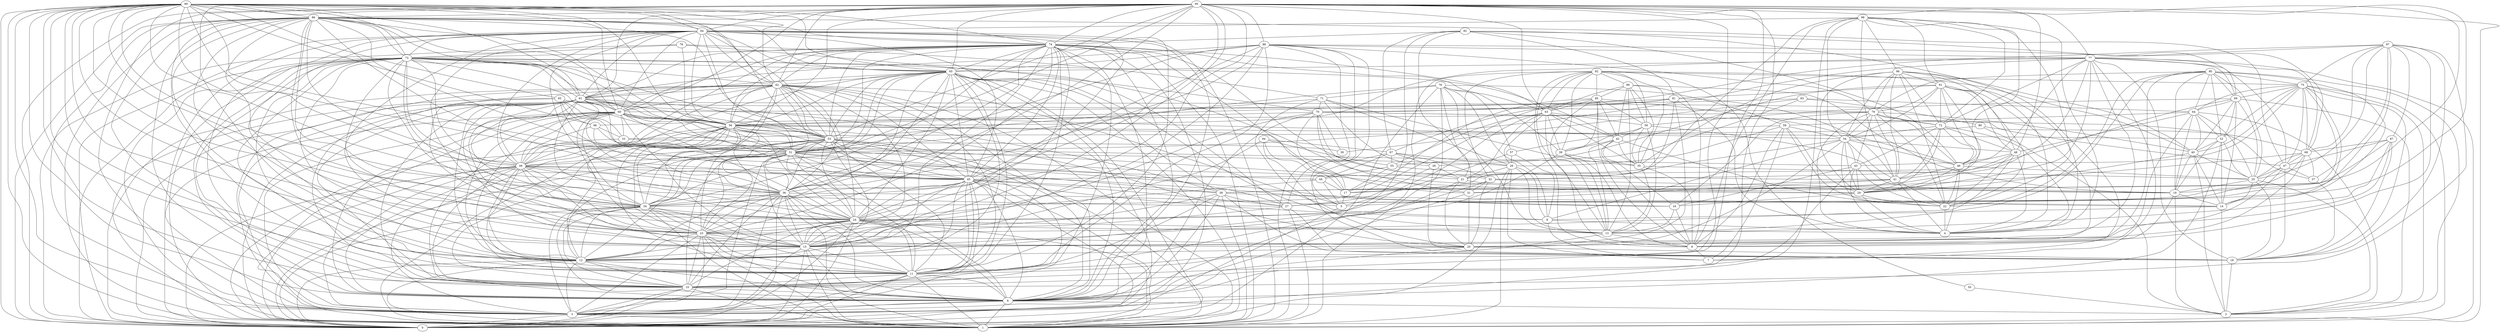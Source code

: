 digraph "sensornet-topology" {
label = "";
rankdir="BT";"0"->"3" [arrowhead = "both"] 
"0"->"6" [arrowhead = "both"] 
"0"->"10" [arrowhead = "both"] 
"0"->"11" [arrowhead = "both"] 
"0"->"12" [arrowhead = "both"] 
"0"->"15" [arrowhead = "both"] 
"0"->"23" [arrowhead = "both"] 
"0"->"24" [arrowhead = "both"] 
"0"->"26" [arrowhead = "both"] 
"0"->"34" [arrowhead = "both"] 
"0"->"36" [arrowhead = "both"] 
"0"->"45" [arrowhead = "both"] 
"0"->"49" [arrowhead = "both"] 
"0"->"53" [arrowhead = "both"] 
"0"->"56" [arrowhead = "both"] 
"0"->"60" [arrowhead = "both"] 
"0"->"61" [arrowhead = "both"] 
"0"->"62" [arrowhead = "both"] 
"0"->"65" [arrowhead = "both"] 
"0"->"73" [arrowhead = "both"] 
"0"->"74" [arrowhead = "both"] 
"0"->"75" [arrowhead = "both"] 
"0"->"76" [arrowhead = "both"] 
"0"->"78" [arrowhead = "both"] 
"0"->"84" [arrowhead = "both"] 
"0"->"86" [arrowhead = "both"] 
"0"->"95" [arrowhead = "both"] 
"0"->"99" [arrowhead = "both"] 
"1"->"3" [arrowhead = "both"] 
"1"->"6" [arrowhead = "both"] 
"1"->"10" [arrowhead = "both"] 
"1"->"11" [arrowhead = "both"] 
"1"->"12" [arrowhead = "both"] 
"1"->"15" [arrowhead = "both"] 
"1"->"23" [arrowhead = "both"] 
"1"->"24" [arrowhead = "both"] 
"1"->"26" [arrowhead = "both"] 
"1"->"27" [arrowhead = "both"] 
"1"->"34" [arrowhead = "both"] 
"1"->"36" [arrowhead = "both"] 
"1"->"38" [arrowhead = "both"] 
"1"->"45" [arrowhead = "both"] 
"1"->"49" [arrowhead = "both"] 
"1"->"53" [arrowhead = "both"] 
"1"->"56" [arrowhead = "both"] 
"1"->"60" [arrowhead = "both"] 
"1"->"61" [arrowhead = "both"] 
"1"->"62" [arrowhead = "both"] 
"1"->"65" [arrowhead = "both"] 
"1"->"73" [arrowhead = "both"] 
"1"->"74" [arrowhead = "both"] 
"1"->"76" [arrowhead = "both"] 
"1"->"77" [arrowhead = "both"] 
"1"->"84" [arrowhead = "both"] 
"1"->"86" [arrowhead = "both"] 
"1"->"88" [arrowhead = "both"] 
"1"->"93" [arrowhead = "both"] 
"1"->"95" [arrowhead = "both"] 
"1"->"99" [arrowhead = "both"] 
"2"->"6" [arrowhead = "both"] 
"2"->"14" [arrowhead = "both"] 
"2"->"18" [arrowhead = "both"] 
"2"->"19" [arrowhead = "both"] 
"2"->"25" [arrowhead = "both"] 
"2"->"40" [arrowhead = "both"] 
"2"->"50" [arrowhead = "both"] 
"2"->"64" [arrowhead = "both"] 
"2"->"69" [arrowhead = "both"] 
"2"->"75" [arrowhead = "both"] 
"2"->"80" [arrowhead = "both"] 
"2"->"90" [arrowhead = "both"] 
"3"->"5" [arrowhead = "both"] 
"3"->"6" [arrowhead = "both"] 
"3"->"10" [arrowhead = "both"] 
"3"->"11" [arrowhead = "both"] 
"3"->"12" [arrowhead = "both"] 
"3"->"15" [arrowhead = "both"] 
"3"->"23" [arrowhead = "both"] 
"3"->"24" [arrowhead = "both"] 
"3"->"34" [arrowhead = "both"] 
"3"->"36" [arrowhead = "both"] 
"3"->"45" [arrowhead = "both"] 
"3"->"49" [arrowhead = "both"] 
"3"->"51" [arrowhead = "both"] 
"3"->"56" [arrowhead = "both"] 
"3"->"60" [arrowhead = "both"] 
"3"->"61" [arrowhead = "both"] 
"3"->"62" [arrowhead = "both"] 
"3"->"65" [arrowhead = "both"] 
"3"->"73" [arrowhead = "both"] 
"3"->"74" [arrowhead = "both"] 
"3"->"84" [arrowhead = "both"] 
"3"->"86" [arrowhead = "both"] 
"3"->"95" [arrowhead = "both"] 
"3"->"98" [arrowhead = "both"] 
"3"->"99" [arrowhead = "both"] 
"4"->"9" [arrowhead = "both"] 
"4"->"22" [arrowhead = "both"] 
"4"->"29" [arrowhead = "both"] 
"4"->"41" [arrowhead = "both"] 
"4"->"43" [arrowhead = "both"] 
"4"->"46" [arrowhead = "both"] 
"4"->"48" [arrowhead = "both"] 
"4"->"72" [arrowhead = "both"] 
"4"->"79" [arrowhead = "both"] 
"4"->"81" [arrowhead = "both"] 
"4"->"87" [arrowhead = "both"] 
"4"->"91" [arrowhead = "both"] 
"4"->"93" [arrowhead = "both"] 
"4"->"96" [arrowhead = "both"] 
"4"->"98" [arrowhead = "both"] 
"5"->"17" [arrowhead = "both"] 
"5"->"36" [arrowhead = "both"] 
"5"->"41" [arrowhead = "both"] 
"5"->"44" [arrowhead = "both"] 
"5"->"57" [arrowhead = "both"] 
"5"->"67" [arrowhead = "both"] 
"5"->"94" [arrowhead = "both"] 
"6"->"10" [arrowhead = "both"] 
"6"->"11" [arrowhead = "both"] 
"6"->"12" [arrowhead = "both"] 
"6"->"15" [arrowhead = "both"] 
"6"->"20" [arrowhead = "both"] 
"6"->"23" [arrowhead = "both"] 
"6"->"24" [arrowhead = "both"] 
"6"->"31" [arrowhead = "both"] 
"6"->"34" [arrowhead = "both"] 
"6"->"36" [arrowhead = "both"] 
"6"->"38" [arrowhead = "both"] 
"6"->"45" [arrowhead = "both"] 
"6"->"49" [arrowhead = "both"] 
"6"->"51" [arrowhead = "both"] 
"6"->"52" [arrowhead = "both"] 
"6"->"53" [arrowhead = "both"] 
"6"->"60" [arrowhead = "both"] 
"6"->"61" [arrowhead = "both"] 
"6"->"62" [arrowhead = "both"] 
"6"->"65" [arrowhead = "both"] 
"6"->"70" [arrowhead = "both"] 
"6"->"73" [arrowhead = "both"] 
"6"->"74" [arrowhead = "both"] 
"6"->"84" [arrowhead = "both"] 
"6"->"86" [arrowhead = "both"] 
"6"->"92" [arrowhead = "both"] 
"6"->"95" [arrowhead = "both"] 
"6"->"99" [arrowhead = "both"] 
"7"->"8" [arrowhead = "both"] 
"7"->"9" [arrowhead = "both"] 
"7"->"26" [arrowhead = "both"] 
"7"->"59" [arrowhead = "both"] 
"7"->"77" [arrowhead = "both"] 
"7"->"96" [arrowhead = "both"] 
"8"->"13" [arrowhead = "both"] 
"8"->"16" [arrowhead = "both"] 
"8"->"19" [arrowhead = "both"] 
"8"->"35" [arrowhead = "both"] 
"8"->"39" [arrowhead = "both"] 
"8"->"42" [arrowhead = "both"] 
"8"->"59" [arrowhead = "both"] 
"8"->"63" [arrowhead = "both"] 
"8"->"64" [arrowhead = "both"] 
"8"->"85" [arrowhead = "both"] 
"8"->"89" [arrowhead = "both"] 
"8"->"90" [arrowhead = "both"] 
"8"->"92" [arrowhead = "both"] 
"8"->"98" [arrowhead = "both"] 
"9"->"14" [arrowhead = "both"] 
"9"->"26" [arrowhead = "both"] 
"9"->"45" [arrowhead = "both"] 
"9"->"54" [arrowhead = "both"] 
"9"->"57" [arrowhead = "both"] 
"9"->"62" [arrowhead = "both"] 
"9"->"76" [arrowhead = "both"] 
"10"->"11" [arrowhead = "both"] 
"10"->"12" [arrowhead = "both"] 
"10"->"23" [arrowhead = "both"] 
"10"->"24" [arrowhead = "both"] 
"10"->"33" [arrowhead = "both"] 
"10"->"34" [arrowhead = "both"] 
"10"->"36" [arrowhead = "both"] 
"10"->"43" [arrowhead = "both"] 
"10"->"45" [arrowhead = "both"] 
"10"->"49" [arrowhead = "both"] 
"10"->"51" [arrowhead = "both"] 
"10"->"53" [arrowhead = "both"] 
"10"->"56" [arrowhead = "both"] 
"10"->"61" [arrowhead = "both"] 
"10"->"62" [arrowhead = "both"] 
"10"->"73" [arrowhead = "both"] 
"10"->"74" [arrowhead = "both"] 
"10"->"84" [arrowhead = "both"] 
"10"->"86" [arrowhead = "both"] 
"10"->"95" [arrowhead = "both"] 
"10"->"97" [arrowhead = "both"] 
"10"->"99" [arrowhead = "both"] 
"11"->"12" [arrowhead = "both"] 
"11"->"13" [arrowhead = "both"] 
"11"->"15" [arrowhead = "both"] 
"11"->"21" [arrowhead = "both"] 
"11"->"23" [arrowhead = "both"] 
"11"->"24" [arrowhead = "both"] 
"11"->"34" [arrowhead = "both"] 
"11"->"36" [arrowhead = "both"] 
"11"->"38" [arrowhead = "both"] 
"11"->"45" [arrowhead = "both"] 
"11"->"49" [arrowhead = "both"] 
"11"->"51" [arrowhead = "both"] 
"11"->"53" [arrowhead = "both"] 
"11"->"56" [arrowhead = "both"] 
"11"->"60" [arrowhead = "both"] 
"11"->"62" [arrowhead = "both"] 
"11"->"65" [arrowhead = "both"] 
"11"->"73" [arrowhead = "both"] 
"11"->"74" [arrowhead = "both"] 
"11"->"84" [arrowhead = "both"] 
"11"->"86" [arrowhead = "both"] 
"11"->"88" [arrowhead = "both"] 
"11"->"95" [arrowhead = "both"] 
"11"->"99" [arrowhead = "both"] 
"12"->"15" [arrowhead = "both"] 
"12"->"20" [arrowhead = "both"] 
"12"->"23" [arrowhead = "both"] 
"12"->"24" [arrowhead = "both"] 
"12"->"34" [arrowhead = "both"] 
"12"->"36" [arrowhead = "both"] 
"12"->"45" [arrowhead = "both"] 
"12"->"49" [arrowhead = "both"] 
"12"->"51" [arrowhead = "both"] 
"12"->"53" [arrowhead = "both"] 
"12"->"56" [arrowhead = "both"] 
"12"->"60" [arrowhead = "both"] 
"12"->"61" [arrowhead = "both"] 
"12"->"65" [arrowhead = "both"] 
"12"->"73" [arrowhead = "both"] 
"12"->"74" [arrowhead = "both"] 
"12"->"82" [arrowhead = "both"] 
"12"->"84" [arrowhead = "both"] 
"12"->"86" [arrowhead = "both"] 
"12"->"95" [arrowhead = "both"] 
"12"->"99" [arrowhead = "both"] 
"13"->"16" [arrowhead = "both"] 
"13"->"24" [arrowhead = "both"] 
"13"->"26" [arrowhead = "both"] 
"13"->"35" [arrowhead = "both"] 
"13"->"39" [arrowhead = "both"] 
"13"->"42" [arrowhead = "both"] 
"13"->"58" [arrowhead = "both"] 
"13"->"65" [arrowhead = "both"] 
"13"->"76" [arrowhead = "both"] 
"13"->"85" [arrowhead = "both"] 
"13"->"87" [arrowhead = "both"] 
"13"->"89" [arrowhead = "both"] 
"13"->"90" [arrowhead = "both"] 
"13"->"92" [arrowhead = "both"] 
"14"->"19" [arrowhead = "both"] 
"14"->"25" [arrowhead = "both"] 
"14"->"38" [arrowhead = "both"] 
"14"->"40" [arrowhead = "both"] 
"14"->"52" [arrowhead = "both"] 
"14"->"59" [arrowhead = "both"] 
"14"->"69" [arrowhead = "both"] 
"14"->"75" [arrowhead = "both"] 
"14"->"90" [arrowhead = "both"] 
"15"->"23" [arrowhead = "both"] 
"15"->"24" [arrowhead = "both"] 
"15"->"27" [arrowhead = "both"] 
"15"->"34" [arrowhead = "both"] 
"15"->"36" [arrowhead = "both"] 
"15"->"38" [arrowhead = "both"] 
"15"->"39" [arrowhead = "both"] 
"15"->"45" [arrowhead = "both"] 
"15"->"49" [arrowhead = "both"] 
"15"->"51" [arrowhead = "both"] 
"15"->"53" [arrowhead = "both"] 
"15"->"56" [arrowhead = "both"] 
"15"->"61" [arrowhead = "both"] 
"15"->"62" [arrowhead = "both"] 
"15"->"73" [arrowhead = "both"] 
"15"->"74" [arrowhead = "both"] 
"15"->"77" [arrowhead = "both"] 
"15"->"84" [arrowhead = "both"] 
"15"->"86" [arrowhead = "both"] 
"15"->"88" [arrowhead = "both"] 
"15"->"91" [arrowhead = "both"] 
"15"->"94" [arrowhead = "both"] 
"15"->"95" [arrowhead = "both"] 
"15"->"99" [arrowhead = "both"] 
"16"->"29" [arrowhead = "both"] 
"16"->"42" [arrowhead = "both"] 
"16"->"43" [arrowhead = "both"] 
"16"->"49" [arrowhead = "both"] 
"16"->"79" [arrowhead = "both"] 
"16"->"93" [arrowhead = "both"] 
"17"->"32" [arrowhead = "both"] 
"17"->"44" [arrowhead = "both"] 
"17"->"55" [arrowhead = "both"] 
"17"->"70" [arrowhead = "both"] 
"17"->"74" [arrowhead = "both"] 
"17"->"85" [arrowhead = "both"] 
"17"->"94" [arrowhead = "both"] 
"17"->"98" [arrowhead = "both"] 
"18"->"20" [arrowhead = "both"] 
"18"->"25" [arrowhead = "both"] 
"18"->"27" [arrowhead = "both"] 
"18"->"28" [arrowhead = "both"] 
"18"->"37" [arrowhead = "both"] 
"18"->"38" [arrowhead = "both"] 
"18"->"47" [arrowhead = "both"] 
"18"->"75" [arrowhead = "both"] 
"18"->"77" [arrowhead = "both"] 
"18"->"87" [arrowhead = "both"] 
"18"->"88" [arrowhead = "both"] 
"18"->"97" [arrowhead = "both"] 
"19"->"21" [arrowhead = "both"] 
"19"->"25" [arrowhead = "both"] 
"19"->"32" [arrowhead = "both"] 
"19"->"40" [arrowhead = "both"] 
"19"->"52" [arrowhead = "both"] 
"19"->"58" [arrowhead = "both"] 
"19"->"64" [arrowhead = "both"] 
"19"->"75" [arrowhead = "both"] 
"19"->"89" [arrowhead = "both"] 
"19"->"90" [arrowhead = "both"] 
"20"->"21" [arrowhead = "both"] 
"20"->"23" [arrowhead = "both"] 
"20"->"31" [arrowhead = "both"] 
"20"->"32" [arrowhead = "both"] 
"20"->"47" [arrowhead = "both"] 
"20"->"54" [arrowhead = "both"] 
"20"->"56" [arrowhead = "both"] 
"20"->"68" [arrowhead = "both"] 
"20"->"71" [arrowhead = "both"] 
"20"->"73" [arrowhead = "both"] 
"20"->"81" [arrowhead = "both"] 
"20"->"97" [arrowhead = "both"] 
"21"->"26" [arrowhead = "both"] 
"21"->"28" [arrowhead = "both"] 
"21"->"54" [arrowhead = "both"] 
"21"->"63" [arrowhead = "both"] 
"21"->"70" [arrowhead = "both"] 
"21"->"76" [arrowhead = "both"] 
"21"->"78" [arrowhead = "both"] 
"22"->"29" [arrowhead = "both"] 
"22"->"41" [arrowhead = "both"] 
"22"->"42" [arrowhead = "both"] 
"22"->"43" [arrowhead = "both"] 
"22"->"46" [arrowhead = "both"] 
"22"->"48" [arrowhead = "both"] 
"22"->"54" [arrowhead = "both"] 
"22"->"79" [arrowhead = "both"] 
"22"->"90" [arrowhead = "both"] 
"22"->"91" [arrowhead = "both"] 
"22"->"96" [arrowhead = "both"] 
"22"->"98" [arrowhead = "both"] 
"23"->"24" [arrowhead = "both"] 
"23"->"34" [arrowhead = "both"] 
"23"->"36" [arrowhead = "both"] 
"23"->"48" [arrowhead = "both"] 
"23"->"49" [arrowhead = "both"] 
"23"->"51" [arrowhead = "both"] 
"23"->"53" [arrowhead = "both"] 
"23"->"56" [arrowhead = "both"] 
"23"->"60" [arrowhead = "both"] 
"23"->"61" [arrowhead = "both"] 
"23"->"62" [arrowhead = "both"] 
"23"->"65" [arrowhead = "both"] 
"23"->"70" [arrowhead = "both"] 
"23"->"74" [arrowhead = "both"] 
"23"->"84" [arrowhead = "both"] 
"23"->"86" [arrowhead = "both"] 
"23"->"99" [arrowhead = "both"] 
"24"->"32" [arrowhead = "both"] 
"24"->"34" [arrowhead = "both"] 
"24"->"36" [arrowhead = "both"] 
"24"->"44" [arrowhead = "both"] 
"24"->"45" [arrowhead = "both"] 
"24"->"49" [arrowhead = "both"] 
"24"->"51" [arrowhead = "both"] 
"24"->"53" [arrowhead = "both"] 
"24"->"56" [arrowhead = "both"] 
"24"->"60" [arrowhead = "both"] 
"24"->"61" [arrowhead = "both"] 
"24"->"62" [arrowhead = "both"] 
"24"->"63" [arrowhead = "both"] 
"24"->"65" [arrowhead = "both"] 
"24"->"73" [arrowhead = "both"] 
"24"->"84" [arrowhead = "both"] 
"24"->"86" [arrowhead = "both"] 
"24"->"95" [arrowhead = "both"] 
"24"->"99" [arrowhead = "both"] 
"25"->"35" [arrowhead = "both"] 
"25"->"40" [arrowhead = "both"] 
"25"->"46" [arrowhead = "both"] 
"25"->"47" [arrowhead = "both"] 
"25"->"52" [arrowhead = "both"] 
"25"->"64" [arrowhead = "both"] 
"25"->"68" [arrowhead = "both"] 
"25"->"69" [arrowhead = "both"] 
"25"->"90" [arrowhead = "both"] 
"25"->"97" [arrowhead = "both"] 
"26"->"51" [arrowhead = "both"] 
"26"->"57" [arrowhead = "both"] 
"26"->"59" [arrowhead = "both"] 
"26"->"63" [arrowhead = "both"] 
"26"->"67" [arrowhead = "both"] 
"26"->"71" [arrowhead = "both"] 
"27"->"28" [arrowhead = "both"] 
"27"->"38" [arrowhead = "both"] 
"27"->"45" [arrowhead = "both"] 
"27"->"47" [arrowhead = "both"] 
"27"->"51" [arrowhead = "both"] 
"27"->"65" [arrowhead = "both"] 
"27"->"68" [arrowhead = "both"] 
"27"->"88" [arrowhead = "both"] 
"27"->"95" [arrowhead = "both"] 
"27"->"97" [arrowhead = "both"] 
"27"->"99" [arrowhead = "both"] 
"28"->"67" [arrowhead = "both"] 
"28"->"71" [arrowhead = "both"] 
"28"->"83" [arrowhead = "both"] 
"29"->"40" [arrowhead = "both"] 
"29"->"41" [arrowhead = "both"] 
"29"->"43" [arrowhead = "both"] 
"29"->"46" [arrowhead = "both"] 
"29"->"54" [arrowhead = "both"] 
"29"->"59" [arrowhead = "both"] 
"29"->"66" [arrowhead = "both"] 
"29"->"72" [arrowhead = "both"] 
"29"->"77" [arrowhead = "both"] 
"29"->"91" [arrowhead = "both"] 
"29"->"93" [arrowhead = "both"] 
"29"->"96" [arrowhead = "both"] 
"30"->"33" [arrowhead = "both"] 
"30"->"70" [arrowhead = "both"] 
"30"->"83" [arrowhead = "both"] 
"31"->"32" [arrowhead = "both"] 
"31"->"41" [arrowhead = "both"] 
"31"->"56" [arrowhead = "both"] 
"31"->"70" [arrowhead = "both"] 
"31"->"82" [arrowhead = "both"] 
"31"->"87" [arrowhead = "both"] 
"32"->"67" [arrowhead = "both"] 
"32"->"69" [arrowhead = "both"] 
"32"->"74" [arrowhead = "both"] 
"32"->"81" [arrowhead = "both"] 
"32"->"92" [arrowhead = "both"] 
"33"->"60" [arrowhead = "both"] 
"33"->"66" [arrowhead = "both"] 
"33"->"80" [arrowhead = "both"] 
"33"->"93" [arrowhead = "both"] 
"34"->"36" [arrowhead = "both"] 
"34"->"45" [arrowhead = "both"] 
"34"->"49" [arrowhead = "both"] 
"34"->"51" [arrowhead = "both"] 
"34"->"53" [arrowhead = "both"] 
"34"->"56" [arrowhead = "both"] 
"34"->"60" [arrowhead = "both"] 
"34"->"61" [arrowhead = "both"] 
"34"->"62" [arrowhead = "both"] 
"34"->"65" [arrowhead = "both"] 
"34"->"73" [arrowhead = "both"] 
"34"->"74" [arrowhead = "both"] 
"34"->"85" [arrowhead = "both"] 
"34"->"86" [arrowhead = "both"] 
"34"->"95" [arrowhead = "both"] 
"34"->"99" [arrowhead = "both"] 
"35"->"39" [arrowhead = "both"] 
"35"->"42" [arrowhead = "both"] 
"35"->"58" [arrowhead = "both"] 
"35"->"63" [arrowhead = "both"] 
"35"->"71" [arrowhead = "both"] 
"35"->"89" [arrowhead = "both"] 
"35"->"92" [arrowhead = "both"] 
"35"->"96" [arrowhead = "both"] 
"36"->"45" [arrowhead = "both"] 
"36"->"49" [arrowhead = "both"] 
"36"->"51" [arrowhead = "both"] 
"36"->"53" [arrowhead = "both"] 
"36"->"56" [arrowhead = "both"] 
"36"->"60" [arrowhead = "both"] 
"36"->"61" [arrowhead = "both"] 
"36"->"62" [arrowhead = "both"] 
"36"->"65" [arrowhead = "both"] 
"36"->"73" [arrowhead = "both"] 
"36"->"74" [arrowhead = "both"] 
"36"->"84" [arrowhead = "both"] 
"36"->"88" [arrowhead = "both"] 
"36"->"95" [arrowhead = "both"] 
"36"->"99" [arrowhead = "both"] 
"37"->"47" [arrowhead = "both"] 
"37"->"68" [arrowhead = "both"] 
"37"->"80" [arrowhead = "both"] 
"37"->"97" [arrowhead = "both"] 
"38"->"45" [arrowhead = "both"] 
"38"->"51" [arrowhead = "both"] 
"38"->"61" [arrowhead = "both"] 
"38"->"65" [arrowhead = "both"] 
"38"->"68" [arrowhead = "both"] 
"38"->"77" [arrowhead = "both"] 
"38"->"95" [arrowhead = "both"] 
"39"->"42" [arrowhead = "both"] 
"39"->"58" [arrowhead = "both"] 
"39"->"63" [arrowhead = "both"] 
"39"->"74" [arrowhead = "both"] 
"39"->"85" [arrowhead = "both"] 
"39"->"92" [arrowhead = "both"] 
"40"->"52" [arrowhead = "both"] 
"40"->"64" [arrowhead = "both"] 
"40"->"69" [arrowhead = "both"] 
"40"->"75" [arrowhead = "both"] 
"40"->"79" [arrowhead = "both"] 
"40"->"82" [arrowhead = "both"] 
"40"->"92" [arrowhead = "both"] 
"41"->"46" [arrowhead = "both"] 
"41"->"48" [arrowhead = "both"] 
"41"->"54" [arrowhead = "both"] 
"41"->"55" [arrowhead = "both"] 
"41"->"72" [arrowhead = "both"] 
"41"->"79" [arrowhead = "both"] 
"41"->"81" [arrowhead = "both"] 
"41"->"96" [arrowhead = "both"] 
"41"->"98" [arrowhead = "both"] 
"42"->"58" [arrowhead = "both"] 
"42"->"63" [arrowhead = "both"] 
"42"->"73" [arrowhead = "both"] 
"42"->"85" [arrowhead = "both"] 
"42"->"89" [arrowhead = "both"] 
"43"->"54" [arrowhead = "both"] 
"43"->"66" [arrowhead = "both"] 
"43"->"72" [arrowhead = "both"] 
"43"->"75" [arrowhead = "both"] 
"43"->"79" [arrowhead = "both"] 
"44"->"55" [arrowhead = "both"] 
"44"->"67" [arrowhead = "both"] 
"44"->"99" [arrowhead = "both"] 
"45"->"49" [arrowhead = "both"] 
"45"->"51" [arrowhead = "both"] 
"45"->"53" [arrowhead = "both"] 
"45"->"56" [arrowhead = "both"] 
"45"->"60" [arrowhead = "both"] 
"45"->"61" [arrowhead = "both"] 
"45"->"62" [arrowhead = "both"] 
"45"->"65" [arrowhead = "both"] 
"45"->"74" [arrowhead = "both"] 
"45"->"77" [arrowhead = "both"] 
"45"->"84" [arrowhead = "both"] 
"45"->"86" [arrowhead = "both"] 
"45"->"88" [arrowhead = "both"] 
"46"->"48" [arrowhead = "both"] 
"46"->"54" [arrowhead = "both"] 
"46"->"72" [arrowhead = "both"] 
"46"->"79" [arrowhead = "both"] 
"46"->"82" [arrowhead = "both"] 
"46"->"85" [arrowhead = "both"] 
"46"->"91" [arrowhead = "both"] 
"46"->"98" [arrowhead = "both"] 
"47"->"68" [arrowhead = "both"] 
"47"->"70" [arrowhead = "both"] 
"47"->"75" [arrowhead = "both"] 
"47"->"77" [arrowhead = "both"] 
"47"->"86" [arrowhead = "both"] 
"47"->"87" [arrowhead = "both"] 
"48"->"54" [arrowhead = "both"] 
"48"->"64" [arrowhead = "both"] 
"48"->"72" [arrowhead = "both"] 
"48"->"91" [arrowhead = "both"] 
"48"->"95" [arrowhead = "both"] 
"48"->"96" [arrowhead = "both"] 
"49"->"51" [arrowhead = "both"] 
"49"->"53" [arrowhead = "both"] 
"49"->"56" [arrowhead = "both"] 
"49"->"60" [arrowhead = "both"] 
"49"->"61" [arrowhead = "both"] 
"49"->"62" [arrowhead = "both"] 
"49"->"65" [arrowhead = "both"] 
"49"->"66" [arrowhead = "both"] 
"49"->"73" [arrowhead = "both"] 
"49"->"74" [arrowhead = "both"] 
"49"->"84" [arrowhead = "both"] 
"49"->"86" [arrowhead = "both"] 
"49"->"99" [arrowhead = "both"] 
"50"->"92" [arrowhead = "both"] 
"51"->"53" [arrowhead = "both"] 
"51"->"56" [arrowhead = "both"] 
"51"->"60" [arrowhead = "both"] 
"51"->"61" [arrowhead = "both"] 
"51"->"62" [arrowhead = "both"] 
"51"->"65" [arrowhead = "both"] 
"51"->"73" [arrowhead = "both"] 
"51"->"74" [arrowhead = "both"] 
"51"->"76" [arrowhead = "both"] 
"51"->"77" [arrowhead = "both"] 
"51"->"84" [arrowhead = "both"] 
"51"->"86" [arrowhead = "both"] 
"51"->"88" [arrowhead = "both"] 
"51"->"95" [arrowhead = "both"] 
"51"->"99" [arrowhead = "both"] 
"52"->"56" [arrowhead = "both"] 
"52"->"64" [arrowhead = "both"] 
"52"->"69" [arrowhead = "both"] 
"52"->"75" [arrowhead = "both"] 
"52"->"90" [arrowhead = "both"] 
"53"->"56" [arrowhead = "both"] 
"53"->"60" [arrowhead = "both"] 
"53"->"61" [arrowhead = "both"] 
"53"->"62" [arrowhead = "both"] 
"53"->"65" [arrowhead = "both"] 
"53"->"71" [arrowhead = "both"] 
"53"->"73" [arrowhead = "both"] 
"53"->"74" [arrowhead = "both"] 
"53"->"84" [arrowhead = "both"] 
"53"->"86" [arrowhead = "both"] 
"53"->"95" [arrowhead = "both"] 
"53"->"99" [arrowhead = "both"] 
"54"->"59" [arrowhead = "both"] 
"54"->"72" [arrowhead = "both"] 
"54"->"79" [arrowhead = "both"] 
"54"->"91" [arrowhead = "both"] 
"54"->"93" [arrowhead = "both"] 
"54"->"96" [arrowhead = "both"] 
"54"->"98" [arrowhead = "both"] 
"55"->"63" [arrowhead = "both"] 
"55"->"67" [arrowhead = "both"] 
"55"->"91" [arrowhead = "both"] 
"55"->"94" [arrowhead = "both"] 
"56"->"60" [arrowhead = "both"] 
"56"->"61" [arrowhead = "both"] 
"56"->"62" [arrowhead = "both"] 
"56"->"65" [arrowhead = "both"] 
"56"->"70" [arrowhead = "both"] 
"56"->"73" [arrowhead = "both"] 
"56"->"74" [arrowhead = "both"] 
"56"->"77" [arrowhead = "both"] 
"56"->"78" [arrowhead = "both"] 
"56"->"81" [arrowhead = "both"] 
"56"->"84" [arrowhead = "both"] 
"56"->"86" [arrowhead = "both"] 
"56"->"95" [arrowhead = "both"] 
"56"->"99" [arrowhead = "both"] 
"57"->"59" [arrowhead = "both"] 
"57"->"76" [arrowhead = "both"] 
"58"->"63" [arrowhead = "both"] 
"58"->"69" [arrowhead = "both"] 
"58"->"85" [arrowhead = "both"] 
"58"->"89" [arrowhead = "both"] 
"58"->"92" [arrowhead = "both"] 
"59"->"64" [arrowhead = "both"] 
"59"->"76" [arrowhead = "both"] 
"60"->"61" [arrowhead = "both"] 
"60"->"62" [arrowhead = "both"] 
"60"->"73" [arrowhead = "both"] 
"60"->"74" [arrowhead = "both"] 
"60"->"83" [arrowhead = "both"] 
"60"->"84" [arrowhead = "both"] 
"60"->"86" [arrowhead = "both"] 
"60"->"95" [arrowhead = "both"] 
"60"->"99" [arrowhead = "both"] 
"61"->"62" [arrowhead = "both"] 
"61"->"65" [arrowhead = "both"] 
"61"->"73" [arrowhead = "both"] 
"61"->"74" [arrowhead = "both"] 
"61"->"84" [arrowhead = "both"] 
"61"->"86" [arrowhead = "both"] 
"61"->"88" [arrowhead = "both"] 
"61"->"95" [arrowhead = "both"] 
"61"->"99" [arrowhead = "both"] 
"62"->"65" [arrowhead = "both"] 
"62"->"73" [arrowhead = "both"] 
"62"->"74" [arrowhead = "both"] 
"62"->"84" [arrowhead = "both"] 
"62"->"86" [arrowhead = "both"] 
"62"->"95" [arrowhead = "both"] 
"62"->"99" [arrowhead = "both"] 
"63"->"74" [arrowhead = "both"] 
"63"->"76" [arrowhead = "both"] 
"63"->"85" [arrowhead = "both"] 
"63"->"89" [arrowhead = "both"] 
"63"->"92" [arrowhead = "both"] 
"63"->"95" [arrowhead = "both"] 
"64"->"69" [arrowhead = "both"] 
"64"->"75" [arrowhead = "both"] 
"64"->"83" [arrowhead = "both"] 
"64"->"90" [arrowhead = "both"] 
"65"->"73" [arrowhead = "both"] 
"65"->"74" [arrowhead = "both"] 
"65"->"77" [arrowhead = "both"] 
"65"->"84" [arrowhead = "both"] 
"65"->"86" [arrowhead = "both"] 
"65"->"88" [arrowhead = "both"] 
"65"->"95" [arrowhead = "both"] 
"65"->"99" [arrowhead = "both"] 
"66"->"79" [arrowhead = "both"] 
"66"->"93" [arrowhead = "both"] 
"66"->"99" [arrowhead = "both"] 
"67"->"81" [arrowhead = "both"] 
"67"->"82" [arrowhead = "both"] 
"67"->"94" [arrowhead = "both"] 
"68"->"70" [arrowhead = "both"] 
"68"->"75" [arrowhead = "both"] 
"68"->"77" [arrowhead = "both"] 
"68"->"87" [arrowhead = "both"] 
"68"->"88" [arrowhead = "both"] 
"68"->"97" [arrowhead = "both"] 
"69"->"75" [arrowhead = "both"] 
"69"->"77" [arrowhead = "both"] 
"69"->"82" [arrowhead = "both"] 
"69"->"90" [arrowhead = "both"] 
"70"->"71" [arrowhead = "both"] 
"70"->"73" [arrowhead = "both"] 
"70"->"81" [arrowhead = "both"] 
"70"->"97" [arrowhead = "both"] 
"71"->"76" [arrowhead = "both"] 
"71"->"78" [arrowhead = "both"] 
"72"->"77" [arrowhead = "both"] 
"72"->"79" [arrowhead = "both"] 
"72"->"91" [arrowhead = "both"] 
"72"->"93" [arrowhead = "both"] 
"72"->"96" [arrowhead = "both"] 
"72"->"98" [arrowhead = "both"] 
"73"->"74" [arrowhead = "both"] 
"73"->"78" [arrowhead = "both"] 
"73"->"84" [arrowhead = "both"] 
"73"->"86" [arrowhead = "both"] 
"73"->"99" [arrowhead = "both"] 
"74"->"82" [arrowhead = "both"] 
"74"->"84" [arrowhead = "both"] 
"74"->"86" [arrowhead = "both"] 
"74"->"95" [arrowhead = "both"] 
"74"->"99" [arrowhead = "both"] 
"75"->"90" [arrowhead = "both"] 
"75"->"92" [arrowhead = "both"] 
"75"->"97" [arrowhead = "both"] 
"77"->"88" [arrowhead = "both"] 
"77"->"95" [arrowhead = "both"] 
"77"->"97" [arrowhead = "both"] 
"79"->"88" [arrowhead = "both"] 
"79"->"90" [arrowhead = "both"] 
"79"->"91" [arrowhead = "both"] 
"79"->"93" [arrowhead = "both"] 
"79"->"96" [arrowhead = "both"] 
"80"->"83" [arrowhead = "both"] 
"81"->"82" [arrowhead = "both"] 
"81"->"91" [arrowhead = "both"] 
"84"->"86" [arrowhead = "both"] 
"84"->"95" [arrowhead = "both"] 
"84"->"98" [arrowhead = "both"] 
"84"->"99" [arrowhead = "both"] 
"85"->"89" [arrowhead = "both"] 
"85"->"92" [arrowhead = "both"] 
"86"->"95" [arrowhead = "both"] 
"86"->"99" [arrowhead = "both"] 
"87"->"97" [arrowhead = "both"] 
"88"->"95" [arrowhead = "both"] 
"89"->"92" [arrowhead = "both"] 
"91"->"96" [arrowhead = "both"] 
"91"->"98" [arrowhead = "both"] 
"93"->"99" [arrowhead = "both"] 
"96"->"98" [arrowhead = "both"] 
}